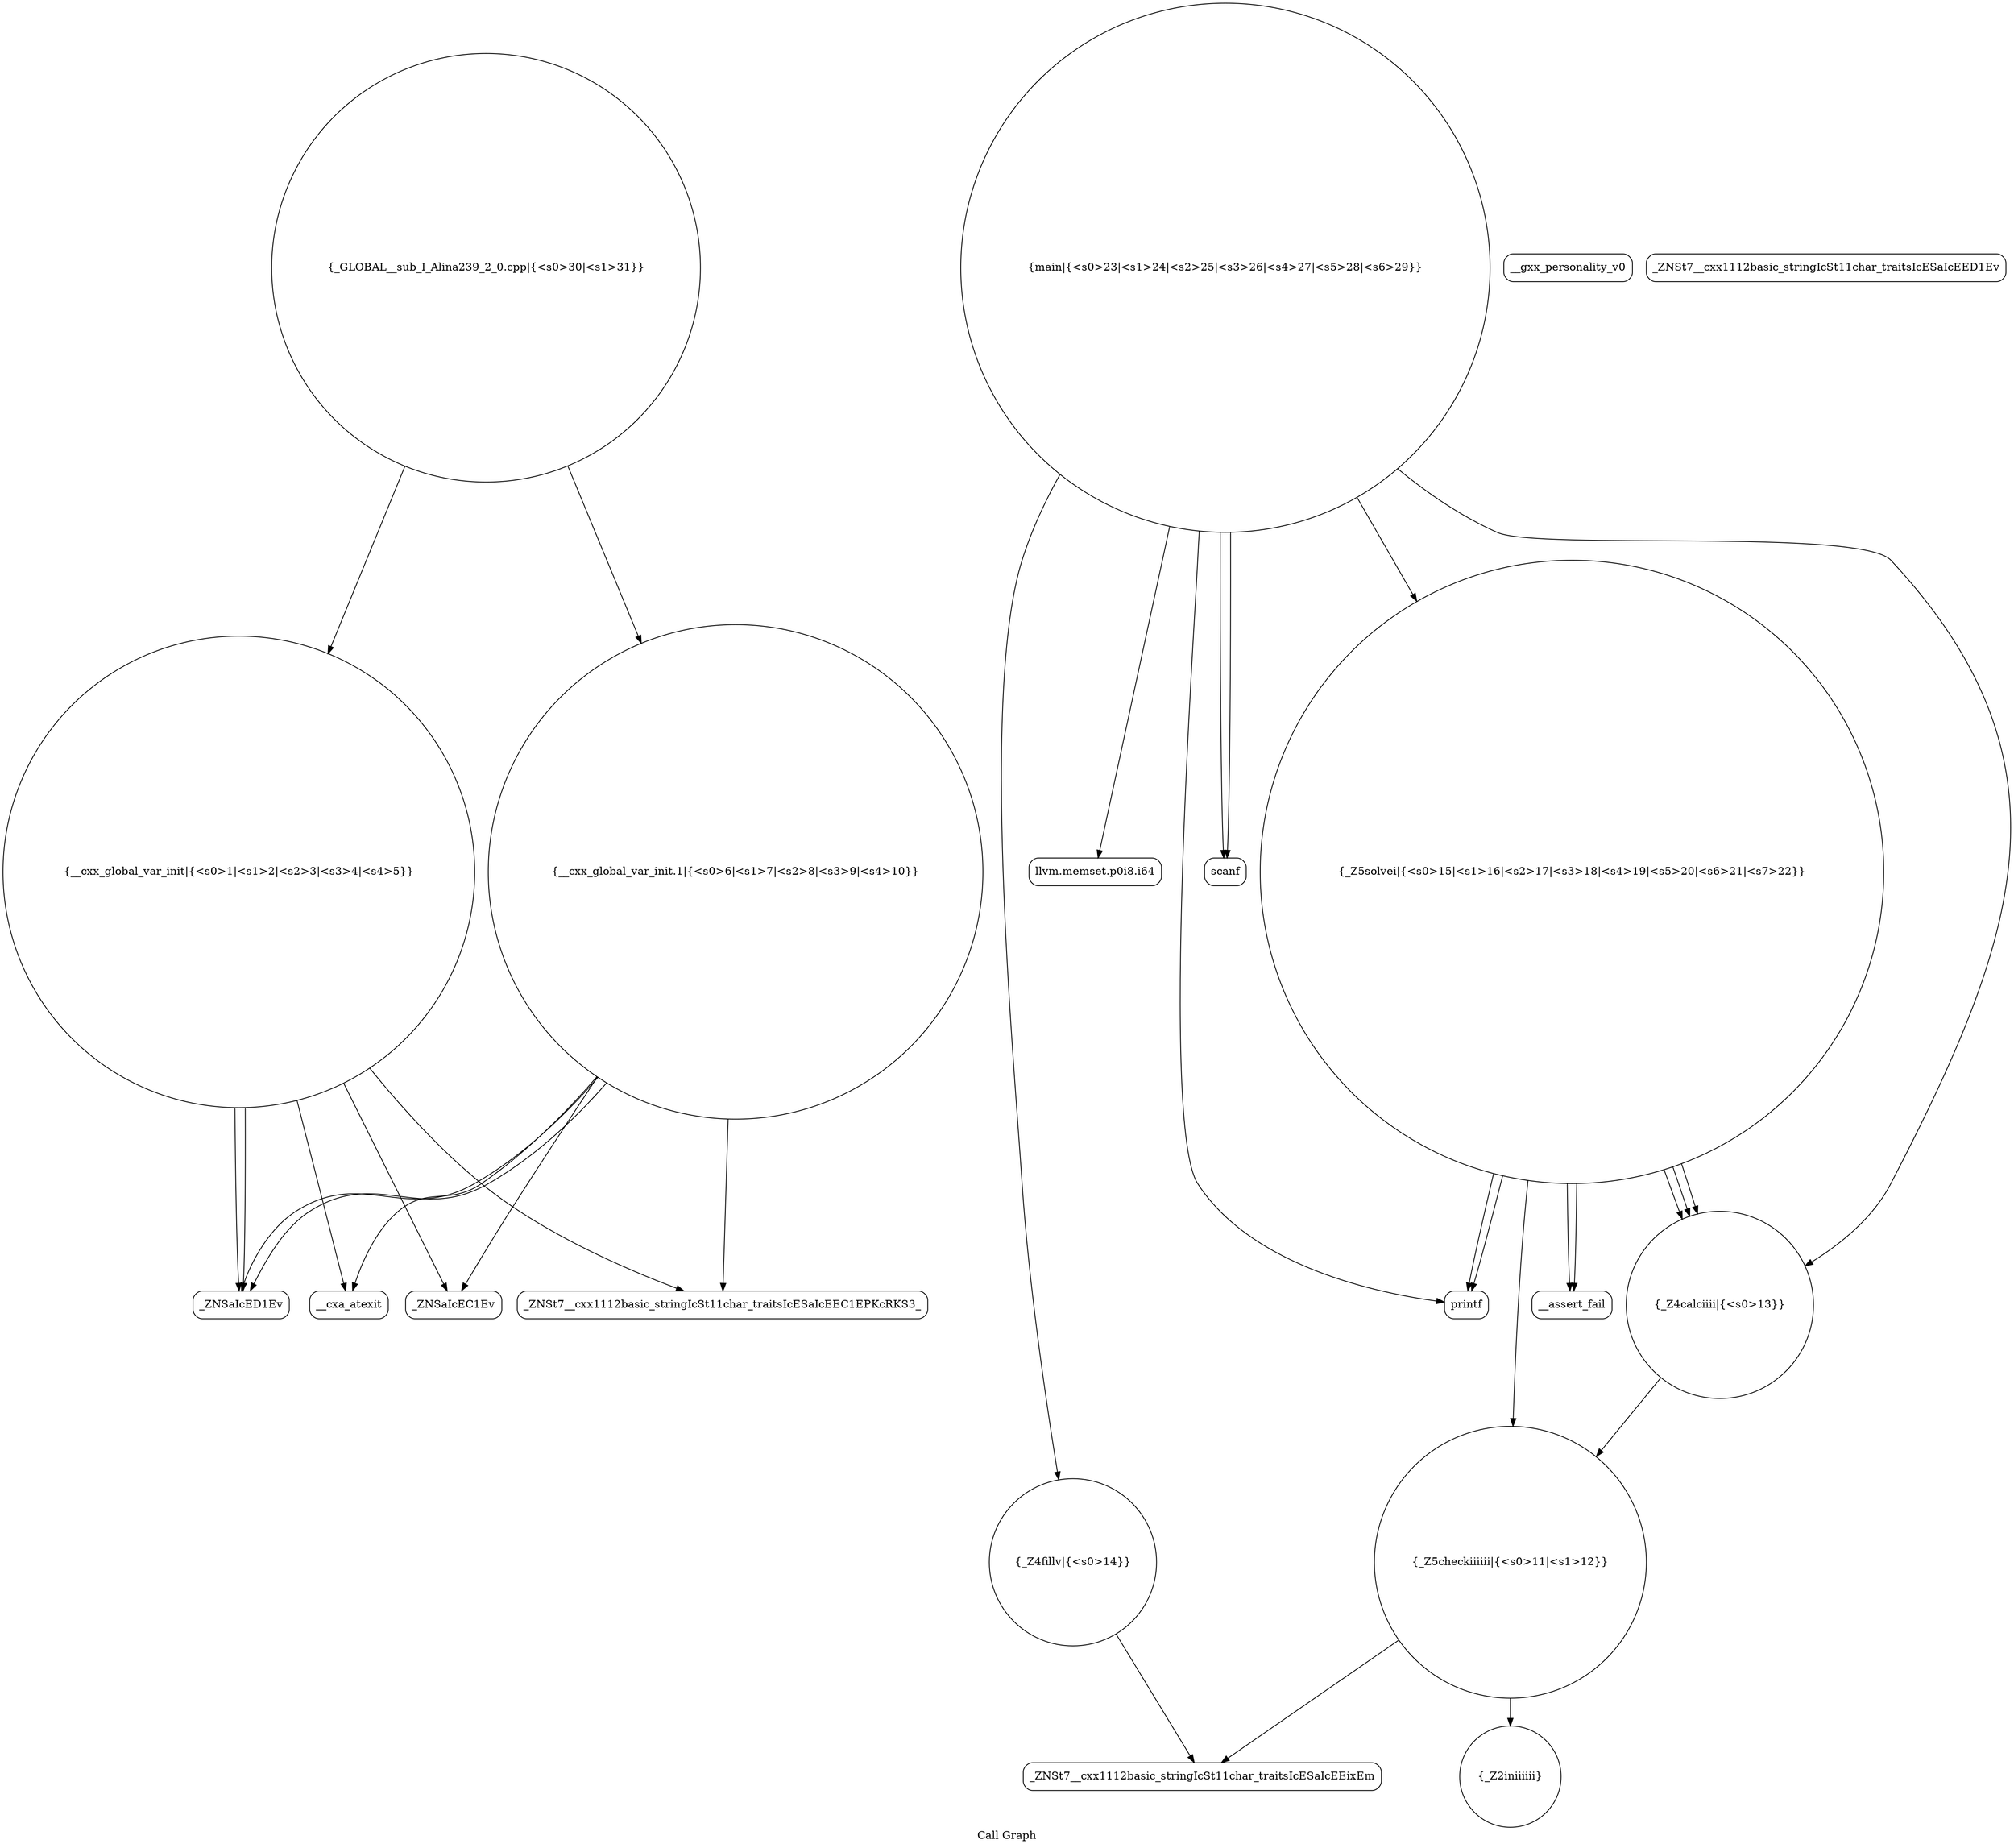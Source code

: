 digraph "Call Graph" {
	label="Call Graph";

	Node0x561a8ea30c00 [shape=record,shape=circle,label="{__cxx_global_var_init|{<s0>1|<s1>2|<s2>3|<s3>4|<s4>5}}"];
	Node0x561a8ea30c00:s0 -> Node0x561a8ea31090[color=black];
	Node0x561a8ea30c00:s1 -> Node0x561a8ea31110[color=black];
	Node0x561a8ea30c00:s2 -> Node0x561a8ea31210[color=black];
	Node0x561a8ea30c00:s3 -> Node0x561a8ea31310[color=black];
	Node0x561a8ea30c00:s4 -> Node0x561a8ea31210[color=black];
	Node0x561a8ea31390 [shape=record,shape=circle,label="{__cxx_global_var_init.1|{<s0>6|<s1>7|<s2>8|<s3>9|<s4>10}}"];
	Node0x561a8ea31390:s0 -> Node0x561a8ea31090[color=black];
	Node0x561a8ea31390:s1 -> Node0x561a8ea31110[color=black];
	Node0x561a8ea31390:s2 -> Node0x561a8ea31210[color=black];
	Node0x561a8ea31390:s3 -> Node0x561a8ea31310[color=black];
	Node0x561a8ea31390:s4 -> Node0x561a8ea31210[color=black];
	Node0x561a8ea31710 [shape=record,shape=Mrecord,label="{__assert_fail}"];
	Node0x561a8ea31110 [shape=record,shape=Mrecord,label="{_ZNSt7__cxx1112basic_stringIcSt11char_traitsIcESaIcEEC1EPKcRKS3_}"];
	Node0x561a8ea31490 [shape=record,shape=circle,label="{_Z5checkiiiiii|{<s0>11|<s1>12}}"];
	Node0x561a8ea31490:s0 -> Node0x561a8ea31410[color=black];
	Node0x561a8ea31490:s1 -> Node0x561a8ea31510[color=black];
	Node0x561a8ea31810 [shape=record,shape=circle,label="{main|{<s0>23|<s1>24|<s2>25|<s3>26|<s4>27|<s5>28|<s6>29}}"];
	Node0x561a8ea31810:s0 -> Node0x561a8ea31610[color=black];
	Node0x561a8ea31810:s1 -> Node0x561a8ea31890[color=black];
	Node0x561a8ea31810:s2 -> Node0x561a8ea31590[color=black];
	Node0x561a8ea31810:s3 -> Node0x561a8ea31910[color=black];
	Node0x561a8ea31810:s4 -> Node0x561a8ea31910[color=black];
	Node0x561a8ea31810:s5 -> Node0x561a8ea31790[color=black];
	Node0x561a8ea31810:s6 -> Node0x561a8ea31690[color=black];
	Node0x561a8ea31210 [shape=record,shape=Mrecord,label="{_ZNSaIcED1Ev}"];
	Node0x561a8ea31590 [shape=record,shape=circle,label="{_Z4calciiii|{<s0>13}}"];
	Node0x561a8ea31590:s0 -> Node0x561a8ea31490[color=black];
	Node0x561a8ea31910 [shape=record,shape=Mrecord,label="{scanf}"];
	Node0x561a8ea31310 [shape=record,shape=Mrecord,label="{__cxa_atexit}"];
	Node0x561a8ea31690 [shape=record,shape=circle,label="{_Z5solvei|{<s0>15|<s1>16|<s2>17|<s3>18|<s4>19|<s5>20|<s6>21|<s7>22}}"];
	Node0x561a8ea31690:s0 -> Node0x561a8ea31590[color=black];
	Node0x561a8ea31690:s1 -> Node0x561a8ea31590[color=black];
	Node0x561a8ea31690:s2 -> Node0x561a8ea31490[color=black];
	Node0x561a8ea31690:s3 -> Node0x561a8ea31710[color=black];
	Node0x561a8ea31690:s4 -> Node0x561a8ea31590[color=black];
	Node0x561a8ea31690:s5 -> Node0x561a8ea31710[color=black];
	Node0x561a8ea31690:s6 -> Node0x561a8ea31790[color=black];
	Node0x561a8ea31690:s7 -> Node0x561a8ea31790[color=black];
	Node0x561a8ea31090 [shape=record,shape=Mrecord,label="{_ZNSaIcEC1Ev}"];
	Node0x561a8ea31410 [shape=record,shape=circle,label="{_Z2iniiiiii}"];
	Node0x561a8ea31790 [shape=record,shape=Mrecord,label="{printf}"];
	Node0x561a8ea31190 [shape=record,shape=Mrecord,label="{__gxx_personality_v0}"];
	Node0x561a8ea31510 [shape=record,shape=Mrecord,label="{_ZNSt7__cxx1112basic_stringIcSt11char_traitsIcESaIcEEixEm}"];
	Node0x561a8ea31890 [shape=record,shape=Mrecord,label="{llvm.memset.p0i8.i64}"];
	Node0x561a8ea31290 [shape=record,shape=Mrecord,label="{_ZNSt7__cxx1112basic_stringIcSt11char_traitsIcESaIcEED1Ev}"];
	Node0x561a8ea31610 [shape=record,shape=circle,label="{_Z4fillv|{<s0>14}}"];
	Node0x561a8ea31610:s0 -> Node0x561a8ea31510[color=black];
	Node0x561a8ea31990 [shape=record,shape=circle,label="{_GLOBAL__sub_I_Alina239_2_0.cpp|{<s0>30|<s1>31}}"];
	Node0x561a8ea31990:s0 -> Node0x561a8ea30c00[color=black];
	Node0x561a8ea31990:s1 -> Node0x561a8ea31390[color=black];
}
